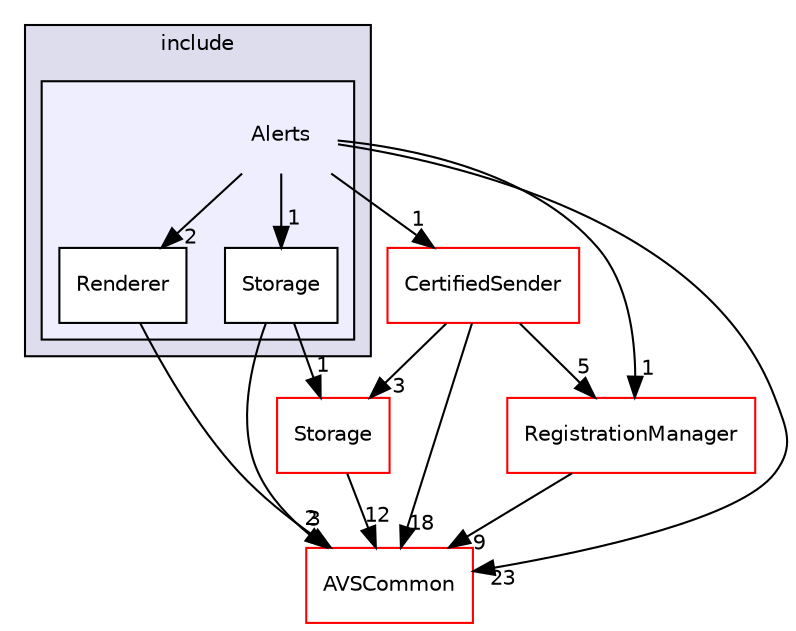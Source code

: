 digraph "/workplace/avs-device-sdk/CapabilityAgents/Alerts/include/Alerts" {
  compound=true
  node [ fontsize="10", fontname="Helvetica"];
  edge [ labelfontsize="10", labelfontname="Helvetica"];
  subgraph clusterdir_32ca2b1be26df65d1a152938de056228 {
    graph [ bgcolor="#ddddee", pencolor="black", label="include" fontname="Helvetica", fontsize="10", URL="dir_32ca2b1be26df65d1a152938de056228.html"]
  subgraph clusterdir_0756d7cbdb43a6da05839251aad86022 {
    graph [ bgcolor="#eeeeff", pencolor="black", label="" URL="dir_0756d7cbdb43a6da05839251aad86022.html"];
    dir_0756d7cbdb43a6da05839251aad86022 [shape=plaintext label="Alerts"];
    dir_1656c60ef95a11243527b5fde52c6272 [shape=box label="Renderer" color="black" fillcolor="white" style="filled" URL="dir_1656c60ef95a11243527b5fde52c6272.html"];
    dir_3a838cdc91a18df9ded334d2455473ab [shape=box label="Storage" color="black" fillcolor="white" style="filled" URL="dir_3a838cdc91a18df9ded334d2455473ab.html"];
  }
  }
  dir_cf27311ab9f4263eef70b28364b95692 [shape=box label="CertifiedSender" fillcolor="white" style="filled" color="red" URL="dir_cf27311ab9f4263eef70b28364b95692.html"];
  dir_d29c5f5a2915d6c5388c9daae4f109c7 [shape=box label="Storage" fillcolor="white" style="filled" color="red" URL="dir_d29c5f5a2915d6c5388c9daae4f109c7.html"];
  dir_13e65effb2bde530b17b3d5eefcd0266 [shape=box label="AVSCommon" fillcolor="white" style="filled" color="red" URL="dir_13e65effb2bde530b17b3d5eefcd0266.html"];
  dir_b14333b5607b47fe7356eaa790107bd3 [shape=box label="RegistrationManager" fillcolor="white" style="filled" color="red" URL="dir_b14333b5607b47fe7356eaa790107bd3.html"];
  dir_0756d7cbdb43a6da05839251aad86022->dir_cf27311ab9f4263eef70b28364b95692 [headlabel="1", labeldistance=1.5 headhref="dir_000104_000210.html"];
  dir_0756d7cbdb43a6da05839251aad86022->dir_13e65effb2bde530b17b3d5eefcd0266 [headlabel="23", labeldistance=1.5 headhref="dir_000104_000015.html"];
  dir_0756d7cbdb43a6da05839251aad86022->dir_b14333b5607b47fe7356eaa790107bd3 [headlabel="1", labeldistance=1.5 headhref="dir_000104_000271.html"];
  dir_0756d7cbdb43a6da05839251aad86022->dir_1656c60ef95a11243527b5fde52c6272 [headlabel="2", labeldistance=1.5 headhref="dir_000104_000137.html"];
  dir_0756d7cbdb43a6da05839251aad86022->dir_3a838cdc91a18df9ded334d2455473ab [headlabel="1", labeldistance=1.5 headhref="dir_000104_000138.html"];
  dir_cf27311ab9f4263eef70b28364b95692->dir_d29c5f5a2915d6c5388c9daae4f109c7 [headlabel="3", labeldistance=1.5 headhref="dir_000210_000302.html"];
  dir_cf27311ab9f4263eef70b28364b95692->dir_13e65effb2bde530b17b3d5eefcd0266 [headlabel="18", labeldistance=1.5 headhref="dir_000210_000015.html"];
  dir_cf27311ab9f4263eef70b28364b95692->dir_b14333b5607b47fe7356eaa790107bd3 [headlabel="5", labeldistance=1.5 headhref="dir_000210_000271.html"];
  dir_d29c5f5a2915d6c5388c9daae4f109c7->dir_13e65effb2bde530b17b3d5eefcd0266 [headlabel="12", labeldistance=1.5 headhref="dir_000302_000015.html"];
  dir_b14333b5607b47fe7356eaa790107bd3->dir_13e65effb2bde530b17b3d5eefcd0266 [headlabel="9", labeldistance=1.5 headhref="dir_000271_000015.html"];
  dir_1656c60ef95a11243527b5fde52c6272->dir_13e65effb2bde530b17b3d5eefcd0266 [headlabel="3", labeldistance=1.5 headhref="dir_000137_000015.html"];
  dir_3a838cdc91a18df9ded334d2455473ab->dir_d29c5f5a2915d6c5388c9daae4f109c7 [headlabel="1", labeldistance=1.5 headhref="dir_000138_000302.html"];
  dir_3a838cdc91a18df9ded334d2455473ab->dir_13e65effb2bde530b17b3d5eefcd0266 [headlabel="2", labeldistance=1.5 headhref="dir_000138_000015.html"];
}
